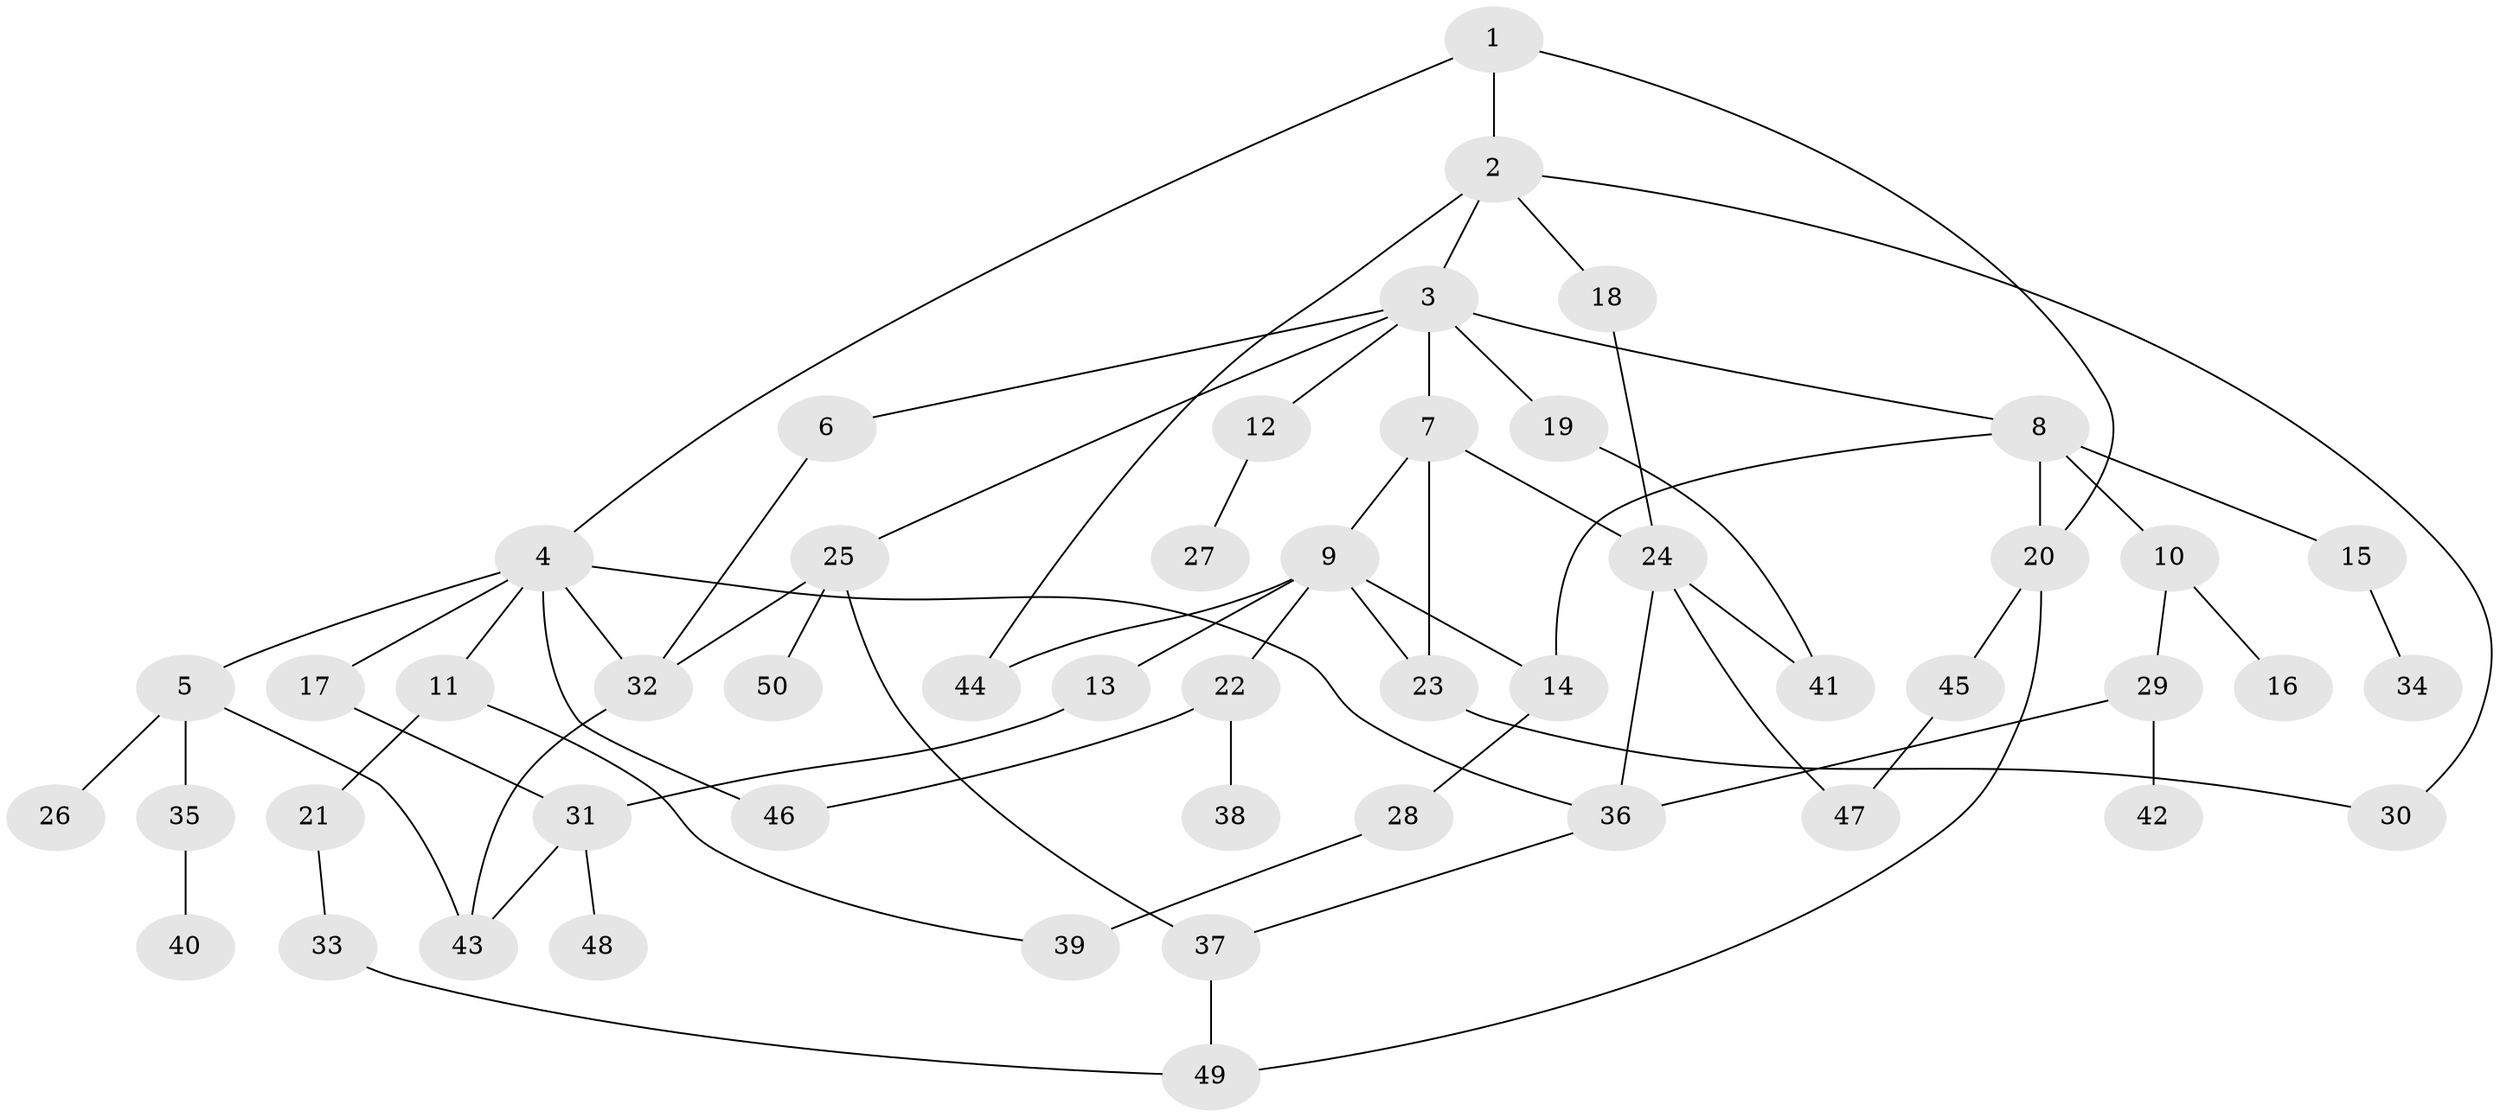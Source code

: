 // coarse degree distribution, {2: 0.4, 5: 0.04, 1: 0.28, 3: 0.12, 4: 0.04, 11: 0.04, 6: 0.08}
// Generated by graph-tools (version 1.1) at 2025/44/03/04/25 21:44:25]
// undirected, 50 vertices, 69 edges
graph export_dot {
graph [start="1"]
  node [color=gray90,style=filled];
  1;
  2;
  3;
  4;
  5;
  6;
  7;
  8;
  9;
  10;
  11;
  12;
  13;
  14;
  15;
  16;
  17;
  18;
  19;
  20;
  21;
  22;
  23;
  24;
  25;
  26;
  27;
  28;
  29;
  30;
  31;
  32;
  33;
  34;
  35;
  36;
  37;
  38;
  39;
  40;
  41;
  42;
  43;
  44;
  45;
  46;
  47;
  48;
  49;
  50;
  1 -- 2;
  1 -- 4;
  1 -- 20;
  2 -- 3;
  2 -- 18;
  2 -- 30;
  2 -- 44;
  3 -- 6;
  3 -- 7;
  3 -- 8;
  3 -- 12;
  3 -- 19;
  3 -- 25;
  4 -- 5;
  4 -- 11;
  4 -- 17;
  4 -- 32;
  4 -- 46;
  4 -- 36;
  5 -- 26;
  5 -- 35;
  5 -- 43;
  6 -- 32;
  7 -- 9;
  7 -- 23;
  7 -- 24;
  8 -- 10;
  8 -- 15;
  8 -- 14;
  8 -- 20;
  9 -- 13;
  9 -- 14;
  9 -- 22;
  9 -- 44;
  9 -- 23;
  10 -- 16;
  10 -- 29;
  11 -- 21;
  11 -- 39;
  12 -- 27;
  13 -- 31;
  14 -- 28;
  15 -- 34;
  17 -- 31;
  18 -- 24;
  19 -- 41;
  20 -- 45;
  20 -- 49;
  21 -- 33;
  22 -- 38;
  22 -- 46;
  23 -- 30;
  24 -- 41;
  24 -- 47;
  24 -- 36;
  25 -- 37;
  25 -- 50;
  25 -- 32;
  28 -- 39;
  29 -- 36;
  29 -- 42;
  31 -- 43;
  31 -- 48;
  32 -- 43;
  33 -- 49;
  35 -- 40;
  36 -- 37;
  37 -- 49;
  45 -- 47;
}
